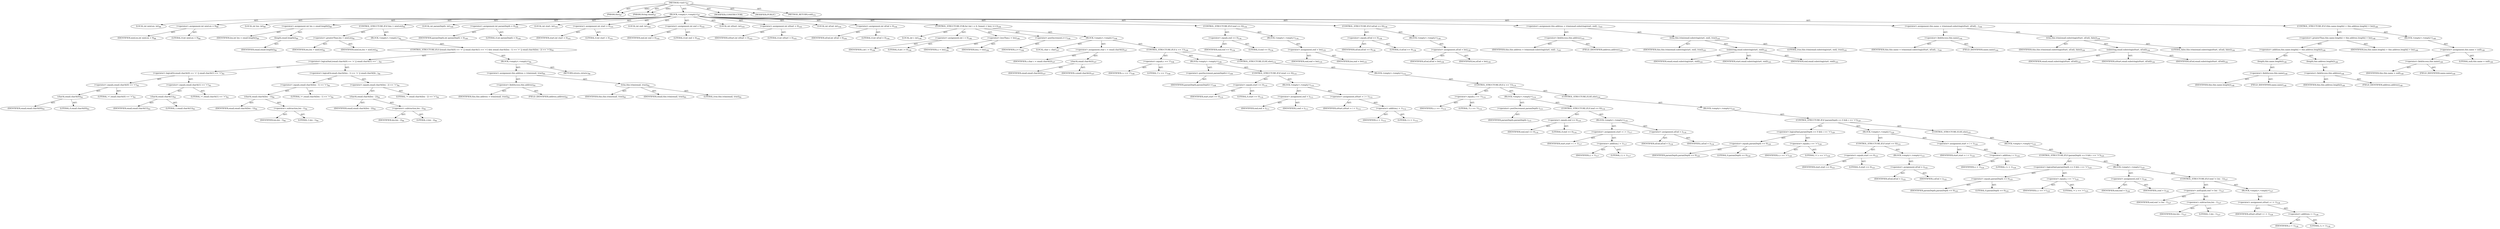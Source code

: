 digraph "&lt;init&gt;" {  
"111669149697" [label = <(METHOD,&lt;init&gt;)<SUB>87</SUB>> ]
"115964116994" [label = <(PARAM,this)<SUB>87</SUB>> ]
"115964116996" [label = <(PARAM,String email)<SUB>87</SUB>> ]
"25769803777" [label = <(BLOCK,&lt;empty&gt;,&lt;empty&gt;)<SUB>87</SUB>> ]
"94489280512" [label = <(LOCAL,int minLen: int)<SUB>88</SUB>> ]
"30064771072" [label = <(&lt;operator&gt;.assignment,int minLen = 9)<SUB>88</SUB>> ]
"68719476747" [label = <(IDENTIFIER,minLen,int minLen = 9)<SUB>88</SUB>> ]
"90194313216" [label = <(LITERAL,9,int minLen = 9)<SUB>88</SUB>> ]
"94489280513" [label = <(LOCAL,int len: int)<SUB>89</SUB>> ]
"30064771073" [label = <(&lt;operator&gt;.assignment,int len = email.length())<SUB>89</SUB>> ]
"68719476748" [label = <(IDENTIFIER,len,int len = email.length())<SUB>89</SUB>> ]
"30064771074" [label = <(length,email.length())<SUB>89</SUB>> ]
"68719476749" [label = <(IDENTIFIER,email,email.length())<SUB>89</SUB>> ]
"47244640256" [label = <(CONTROL_STRUCTURE,IF,if (len &gt; minLen))<SUB>92</SUB>> ]
"30064771075" [label = <(&lt;operator&gt;.greaterThan,len &gt; minLen)<SUB>92</SUB>> ]
"68719476750" [label = <(IDENTIFIER,len,len &gt; minLen)<SUB>92</SUB>> ]
"68719476751" [label = <(IDENTIFIER,minLen,len &gt; minLen)<SUB>92</SUB>> ]
"25769803778" [label = <(BLOCK,&lt;empty&gt;,&lt;empty&gt;)<SUB>92</SUB>> ]
"47244640257" [label = <(CONTROL_STRUCTURE,IF,if ((email.charAt(0) == '&lt;' || email.charAt(1) == '&lt;') &amp;&amp; (email.charAt(len - 1) == '&gt;' || email.charAt(len - 2) == '&gt;')))<SUB>93</SUB>> ]
"30064771076" [label = <(&lt;operator&gt;.logicalAnd,(email.charAt(0) == '&lt;' || email.charAt(1) == '...)<SUB>93</SUB>> ]
"30064771077" [label = <(&lt;operator&gt;.logicalOr,email.charAt(0) == '&lt;' || email.charAt(1) == '&lt;')<SUB>93</SUB>> ]
"30064771078" [label = <(&lt;operator&gt;.equals,email.charAt(0) == '&lt;')<SUB>93</SUB>> ]
"30064771079" [label = <(charAt,email.charAt(0))<SUB>93</SUB>> ]
"68719476752" [label = <(IDENTIFIER,email,email.charAt(0))<SUB>93</SUB>> ]
"90194313217" [label = <(LITERAL,0,email.charAt(0))<SUB>93</SUB>> ]
"90194313218" [label = <(LITERAL,'&lt;',email.charAt(0) == '&lt;')<SUB>93</SUB>> ]
"30064771080" [label = <(&lt;operator&gt;.equals,email.charAt(1) == '&lt;')<SUB>93</SUB>> ]
"30064771081" [label = <(charAt,email.charAt(1))<SUB>93</SUB>> ]
"68719476753" [label = <(IDENTIFIER,email,email.charAt(1))<SUB>93</SUB>> ]
"90194313219" [label = <(LITERAL,1,email.charAt(1))<SUB>93</SUB>> ]
"90194313220" [label = <(LITERAL,'&lt;',email.charAt(1) == '&lt;')<SUB>93</SUB>> ]
"30064771082" [label = <(&lt;operator&gt;.logicalOr,email.charAt(len - 1) == '&gt;' || email.charAt(le...)<SUB>94</SUB>> ]
"30064771083" [label = <(&lt;operator&gt;.equals,email.charAt(len - 1) == '&gt;')<SUB>94</SUB>> ]
"30064771084" [label = <(charAt,email.charAt(len - 1))<SUB>94</SUB>> ]
"68719476754" [label = <(IDENTIFIER,email,email.charAt(len - 1))<SUB>94</SUB>> ]
"30064771085" [label = <(&lt;operator&gt;.subtraction,len - 1)<SUB>94</SUB>> ]
"68719476755" [label = <(IDENTIFIER,len,len - 1)<SUB>94</SUB>> ]
"90194313221" [label = <(LITERAL,1,len - 1)<SUB>94</SUB>> ]
"90194313222" [label = <(LITERAL,'&gt;',email.charAt(len - 1) == '&gt;')<SUB>94</SUB>> ]
"30064771086" [label = <(&lt;operator&gt;.equals,email.charAt(len - 2) == '&gt;')<SUB>94</SUB>> ]
"30064771087" [label = <(charAt,email.charAt(len - 2))<SUB>94</SUB>> ]
"68719476756" [label = <(IDENTIFIER,email,email.charAt(len - 2))<SUB>94</SUB>> ]
"30064771088" [label = <(&lt;operator&gt;.subtraction,len - 2)<SUB>94</SUB>> ]
"68719476757" [label = <(IDENTIFIER,len,len - 2)<SUB>94</SUB>> ]
"90194313223" [label = <(LITERAL,2,len - 2)<SUB>94</SUB>> ]
"90194313224" [label = <(LITERAL,'&gt;',email.charAt(len - 2) == '&gt;')<SUB>94</SUB>> ]
"25769803779" [label = <(BLOCK,&lt;empty&gt;,&lt;empty&gt;)<SUB>94</SUB>> ]
"30064771089" [label = <(&lt;operator&gt;.assignment,this.address = trim(email, true))<SUB>95</SUB>> ]
"30064771090" [label = <(&lt;operator&gt;.fieldAccess,this.address)<SUB>95</SUB>> ]
"68719476738" [label = <(IDENTIFIER,this,this.address = trim(email, true))<SUB>95</SUB>> ]
"55834574848" [label = <(FIELD_IDENTIFIER,address,address)<SUB>95</SUB>> ]
"30064771091" [label = <(trim,this.trim(email, true))<SUB>95</SUB>> ]
"68719476739" [label = <(IDENTIFIER,this,this.trim(email, true))<SUB>95</SUB>> ]
"68719476758" [label = <(IDENTIFIER,email,this.trim(email, true))<SUB>95</SUB>> ]
"90194313225" [label = <(LITERAL,true,this.trim(email, true))<SUB>95</SUB>> ]
"146028888064" [label = <(RETURN,return;,return;)<SUB>96</SUB>> ]
"94489280514" [label = <(LOCAL,int paramDepth: int)<SUB>100</SUB>> ]
"30064771092" [label = <(&lt;operator&gt;.assignment,int paramDepth = 0)<SUB>100</SUB>> ]
"68719476759" [label = <(IDENTIFIER,paramDepth,int paramDepth = 0)<SUB>100</SUB>> ]
"90194313226" [label = <(LITERAL,0,int paramDepth = 0)<SUB>100</SUB>> ]
"94489280515" [label = <(LOCAL,int start: int)<SUB>101</SUB>> ]
"30064771093" [label = <(&lt;operator&gt;.assignment,int start = 0)<SUB>101</SUB>> ]
"68719476760" [label = <(IDENTIFIER,start,int start = 0)<SUB>101</SUB>> ]
"90194313227" [label = <(LITERAL,0,int start = 0)<SUB>101</SUB>> ]
"94489280516" [label = <(LOCAL,int end: int)<SUB>102</SUB>> ]
"30064771094" [label = <(&lt;operator&gt;.assignment,int end = 0)<SUB>102</SUB>> ]
"68719476761" [label = <(IDENTIFIER,end,int end = 0)<SUB>102</SUB>> ]
"90194313228" [label = <(LITERAL,0,int end = 0)<SUB>102</SUB>> ]
"94489280517" [label = <(LOCAL,int nStart: int)<SUB>103</SUB>> ]
"30064771095" [label = <(&lt;operator&gt;.assignment,int nStart = 0)<SUB>103</SUB>> ]
"68719476762" [label = <(IDENTIFIER,nStart,int nStart = 0)<SUB>103</SUB>> ]
"90194313229" [label = <(LITERAL,0,int nStart = 0)<SUB>103</SUB>> ]
"94489280518" [label = <(LOCAL,int nEnd: int)<SUB>104</SUB>> ]
"30064771096" [label = <(&lt;operator&gt;.assignment,int nEnd = 0)<SUB>104</SUB>> ]
"68719476763" [label = <(IDENTIFIER,nEnd,int nEnd = 0)<SUB>104</SUB>> ]
"90194313230" [label = <(LITERAL,0,int nEnd = 0)<SUB>104</SUB>> ]
"47244640258" [label = <(CONTROL_STRUCTURE,FOR,for (int i = 0; Some(i &lt; len); i++))<SUB>106</SUB>> ]
"94489280519" [label = <(LOCAL,int i: int)<SUB>106</SUB>> ]
"30064771097" [label = <(&lt;operator&gt;.assignment,int i = 0)<SUB>106</SUB>> ]
"68719476764" [label = <(IDENTIFIER,i,int i = 0)<SUB>106</SUB>> ]
"90194313231" [label = <(LITERAL,0,int i = 0)<SUB>106</SUB>> ]
"30064771098" [label = <(&lt;operator&gt;.lessThan,i &lt; len)<SUB>106</SUB>> ]
"68719476765" [label = <(IDENTIFIER,i,i &lt; len)<SUB>106</SUB>> ]
"68719476766" [label = <(IDENTIFIER,len,i &lt; len)<SUB>106</SUB>> ]
"30064771099" [label = <(&lt;operator&gt;.postIncrement,i++)<SUB>106</SUB>> ]
"68719476767" [label = <(IDENTIFIER,i,i++)<SUB>106</SUB>> ]
"25769803780" [label = <(BLOCK,&lt;empty&gt;,&lt;empty&gt;)<SUB>106</SUB>> ]
"94489280520" [label = <(LOCAL,char c: char)<SUB>107</SUB>> ]
"30064771100" [label = <(&lt;operator&gt;.assignment,char c = email.charAt(i))<SUB>107</SUB>> ]
"68719476768" [label = <(IDENTIFIER,c,char c = email.charAt(i))<SUB>107</SUB>> ]
"30064771101" [label = <(charAt,email.charAt(i))<SUB>107</SUB>> ]
"68719476769" [label = <(IDENTIFIER,email,email.charAt(i))<SUB>107</SUB>> ]
"68719476770" [label = <(IDENTIFIER,i,email.charAt(i))<SUB>107</SUB>> ]
"47244640259" [label = <(CONTROL_STRUCTURE,IF,if (c == '('))<SUB>108</SUB>> ]
"30064771102" [label = <(&lt;operator&gt;.equals,c == '(')<SUB>108</SUB>> ]
"68719476771" [label = <(IDENTIFIER,c,c == '(')<SUB>108</SUB>> ]
"90194313232" [label = <(LITERAL,'(',c == '(')<SUB>108</SUB>> ]
"25769803781" [label = <(BLOCK,&lt;empty&gt;,&lt;empty&gt;)<SUB>108</SUB>> ]
"30064771103" [label = <(&lt;operator&gt;.postIncrement,paramDepth++)<SUB>109</SUB>> ]
"68719476772" [label = <(IDENTIFIER,paramDepth,paramDepth++)<SUB>109</SUB>> ]
"47244640260" [label = <(CONTROL_STRUCTURE,IF,if (start == 0))<SUB>110</SUB>> ]
"30064771104" [label = <(&lt;operator&gt;.equals,start == 0)<SUB>110</SUB>> ]
"68719476773" [label = <(IDENTIFIER,start,start == 0)<SUB>110</SUB>> ]
"90194313233" [label = <(LITERAL,0,start == 0)<SUB>110</SUB>> ]
"25769803782" [label = <(BLOCK,&lt;empty&gt;,&lt;empty&gt;)<SUB>110</SUB>> ]
"30064771105" [label = <(&lt;operator&gt;.assignment,end = i)<SUB>111</SUB>> ]
"68719476774" [label = <(IDENTIFIER,end,end = i)<SUB>111</SUB>> ]
"68719476775" [label = <(IDENTIFIER,i,end = i)<SUB>111</SUB>> ]
"30064771106" [label = <(&lt;operator&gt;.assignment,nStart = i + 1)<SUB>112</SUB>> ]
"68719476776" [label = <(IDENTIFIER,nStart,nStart = i + 1)<SUB>112</SUB>> ]
"30064771107" [label = <(&lt;operator&gt;.addition,i + 1)<SUB>112</SUB>> ]
"68719476777" [label = <(IDENTIFIER,i,i + 1)<SUB>112</SUB>> ]
"90194313234" [label = <(LITERAL,1,i + 1)<SUB>112</SUB>> ]
"47244640261" [label = <(CONTROL_STRUCTURE,ELSE,else)<SUB>114</SUB>> ]
"25769803783" [label = <(BLOCK,&lt;empty&gt;,&lt;empty&gt;)<SUB>114</SUB>> ]
"47244640262" [label = <(CONTROL_STRUCTURE,IF,if (c == ')'))<SUB>114</SUB>> ]
"30064771108" [label = <(&lt;operator&gt;.equals,c == ')')<SUB>114</SUB>> ]
"68719476778" [label = <(IDENTIFIER,c,c == ')')<SUB>114</SUB>> ]
"90194313235" [label = <(LITERAL,')',c == ')')<SUB>114</SUB>> ]
"25769803784" [label = <(BLOCK,&lt;empty&gt;,&lt;empty&gt;)<SUB>114</SUB>> ]
"30064771109" [label = <(&lt;operator&gt;.postDecrement,paramDepth--)<SUB>115</SUB>> ]
"68719476779" [label = <(IDENTIFIER,paramDepth,paramDepth--)<SUB>115</SUB>> ]
"47244640263" [label = <(CONTROL_STRUCTURE,IF,if (end == 0))<SUB>116</SUB>> ]
"30064771110" [label = <(&lt;operator&gt;.equals,end == 0)<SUB>116</SUB>> ]
"68719476780" [label = <(IDENTIFIER,end,end == 0)<SUB>116</SUB>> ]
"90194313236" [label = <(LITERAL,0,end == 0)<SUB>116</SUB>> ]
"25769803785" [label = <(BLOCK,&lt;empty&gt;,&lt;empty&gt;)<SUB>116</SUB>> ]
"30064771111" [label = <(&lt;operator&gt;.assignment,start = i + 1)<SUB>117</SUB>> ]
"68719476781" [label = <(IDENTIFIER,start,start = i + 1)<SUB>117</SUB>> ]
"30064771112" [label = <(&lt;operator&gt;.addition,i + 1)<SUB>117</SUB>> ]
"68719476782" [label = <(IDENTIFIER,i,i + 1)<SUB>117</SUB>> ]
"90194313237" [label = <(LITERAL,1,i + 1)<SUB>117</SUB>> ]
"30064771113" [label = <(&lt;operator&gt;.assignment,nEnd = i)<SUB>118</SUB>> ]
"68719476783" [label = <(IDENTIFIER,nEnd,nEnd = i)<SUB>118</SUB>> ]
"68719476784" [label = <(IDENTIFIER,i,nEnd = i)<SUB>118</SUB>> ]
"47244640264" [label = <(CONTROL_STRUCTURE,ELSE,else)<SUB>120</SUB>> ]
"25769803786" [label = <(BLOCK,&lt;empty&gt;,&lt;empty&gt;)<SUB>120</SUB>> ]
"47244640265" [label = <(CONTROL_STRUCTURE,IF,if (paramDepth == 0 &amp;&amp; c == '&lt;'))<SUB>120</SUB>> ]
"30064771114" [label = <(&lt;operator&gt;.logicalAnd,paramDepth == 0 &amp;&amp; c == '&lt;')<SUB>120</SUB>> ]
"30064771115" [label = <(&lt;operator&gt;.equals,paramDepth == 0)<SUB>120</SUB>> ]
"68719476785" [label = <(IDENTIFIER,paramDepth,paramDepth == 0)<SUB>120</SUB>> ]
"90194313238" [label = <(LITERAL,0,paramDepth == 0)<SUB>120</SUB>> ]
"30064771116" [label = <(&lt;operator&gt;.equals,c == '&lt;')<SUB>120</SUB>> ]
"68719476786" [label = <(IDENTIFIER,c,c == '&lt;')<SUB>120</SUB>> ]
"90194313239" [label = <(LITERAL,'&lt;',c == '&lt;')<SUB>120</SUB>> ]
"25769803787" [label = <(BLOCK,&lt;empty&gt;,&lt;empty&gt;)<SUB>120</SUB>> ]
"47244640266" [label = <(CONTROL_STRUCTURE,IF,if (start == 0))<SUB>121</SUB>> ]
"30064771117" [label = <(&lt;operator&gt;.equals,start == 0)<SUB>121</SUB>> ]
"68719476787" [label = <(IDENTIFIER,start,start == 0)<SUB>121</SUB>> ]
"90194313240" [label = <(LITERAL,0,start == 0)<SUB>121</SUB>> ]
"25769803788" [label = <(BLOCK,&lt;empty&gt;,&lt;empty&gt;)<SUB>121</SUB>> ]
"30064771118" [label = <(&lt;operator&gt;.assignment,nEnd = i)<SUB>122</SUB>> ]
"68719476788" [label = <(IDENTIFIER,nEnd,nEnd = i)<SUB>122</SUB>> ]
"68719476789" [label = <(IDENTIFIER,i,nEnd = i)<SUB>122</SUB>> ]
"30064771119" [label = <(&lt;operator&gt;.assignment,start = i + 1)<SUB>124</SUB>> ]
"68719476790" [label = <(IDENTIFIER,start,start = i + 1)<SUB>124</SUB>> ]
"30064771120" [label = <(&lt;operator&gt;.addition,i + 1)<SUB>124</SUB>> ]
"68719476791" [label = <(IDENTIFIER,i,i + 1)<SUB>124</SUB>> ]
"90194313241" [label = <(LITERAL,1,i + 1)<SUB>124</SUB>> ]
"47244640267" [label = <(CONTROL_STRUCTURE,ELSE,else)<SUB>125</SUB>> ]
"25769803789" [label = <(BLOCK,&lt;empty&gt;,&lt;empty&gt;)<SUB>125</SUB>> ]
"47244640268" [label = <(CONTROL_STRUCTURE,IF,if (paramDepth == 0 &amp;&amp; c == '&gt;'))<SUB>125</SUB>> ]
"30064771121" [label = <(&lt;operator&gt;.logicalAnd,paramDepth == 0 &amp;&amp; c == '&gt;')<SUB>125</SUB>> ]
"30064771122" [label = <(&lt;operator&gt;.equals,paramDepth == 0)<SUB>125</SUB>> ]
"68719476792" [label = <(IDENTIFIER,paramDepth,paramDepth == 0)<SUB>125</SUB>> ]
"90194313242" [label = <(LITERAL,0,paramDepth == 0)<SUB>125</SUB>> ]
"30064771123" [label = <(&lt;operator&gt;.equals,c == '&gt;')<SUB>125</SUB>> ]
"68719476793" [label = <(IDENTIFIER,c,c == '&gt;')<SUB>125</SUB>> ]
"90194313243" [label = <(LITERAL,'&gt;',c == '&gt;')<SUB>125</SUB>> ]
"25769803790" [label = <(BLOCK,&lt;empty&gt;,&lt;empty&gt;)<SUB>125</SUB>> ]
"30064771124" [label = <(&lt;operator&gt;.assignment,end = i)<SUB>126</SUB>> ]
"68719476794" [label = <(IDENTIFIER,end,end = i)<SUB>126</SUB>> ]
"68719476795" [label = <(IDENTIFIER,i,end = i)<SUB>126</SUB>> ]
"47244640269" [label = <(CONTROL_STRUCTURE,IF,if (end != len - 1))<SUB>127</SUB>> ]
"30064771125" [label = <(&lt;operator&gt;.notEquals,end != len - 1)<SUB>127</SUB>> ]
"68719476796" [label = <(IDENTIFIER,end,end != len - 1)<SUB>127</SUB>> ]
"30064771126" [label = <(&lt;operator&gt;.subtraction,len - 1)<SUB>127</SUB>> ]
"68719476797" [label = <(IDENTIFIER,len,len - 1)<SUB>127</SUB>> ]
"90194313244" [label = <(LITERAL,1,len - 1)<SUB>127</SUB>> ]
"25769803791" [label = <(BLOCK,&lt;empty&gt;,&lt;empty&gt;)<SUB>127</SUB>> ]
"30064771127" [label = <(&lt;operator&gt;.assignment,nStart = i + 1)<SUB>128</SUB>> ]
"68719476798" [label = <(IDENTIFIER,nStart,nStart = i + 1)<SUB>128</SUB>> ]
"30064771128" [label = <(&lt;operator&gt;.addition,i + 1)<SUB>128</SUB>> ]
"68719476799" [label = <(IDENTIFIER,i,i + 1)<SUB>128</SUB>> ]
"90194313245" [label = <(LITERAL,1,i + 1)<SUB>128</SUB>> ]
"47244640270" [label = <(CONTROL_STRUCTURE,IF,if (end == 0))<SUB>134</SUB>> ]
"30064771129" [label = <(&lt;operator&gt;.equals,end == 0)<SUB>134</SUB>> ]
"68719476800" [label = <(IDENTIFIER,end,end == 0)<SUB>134</SUB>> ]
"90194313246" [label = <(LITERAL,0,end == 0)<SUB>134</SUB>> ]
"25769803792" [label = <(BLOCK,&lt;empty&gt;,&lt;empty&gt;)<SUB>134</SUB>> ]
"30064771130" [label = <(&lt;operator&gt;.assignment,end = len)<SUB>135</SUB>> ]
"68719476801" [label = <(IDENTIFIER,end,end = len)<SUB>135</SUB>> ]
"68719476802" [label = <(IDENTIFIER,len,end = len)<SUB>135</SUB>> ]
"47244640271" [label = <(CONTROL_STRUCTURE,IF,if (nEnd == 0))<SUB>138</SUB>> ]
"30064771131" [label = <(&lt;operator&gt;.equals,nEnd == 0)<SUB>138</SUB>> ]
"68719476803" [label = <(IDENTIFIER,nEnd,nEnd == 0)<SUB>138</SUB>> ]
"90194313247" [label = <(LITERAL,0,nEnd == 0)<SUB>138</SUB>> ]
"25769803793" [label = <(BLOCK,&lt;empty&gt;,&lt;empty&gt;)<SUB>138</SUB>> ]
"30064771132" [label = <(&lt;operator&gt;.assignment,nEnd = len)<SUB>139</SUB>> ]
"68719476804" [label = <(IDENTIFIER,nEnd,nEnd = len)<SUB>139</SUB>> ]
"68719476805" [label = <(IDENTIFIER,len,nEnd = len)<SUB>139</SUB>> ]
"30064771133" [label = <(&lt;operator&gt;.assignment,this.address = trim(email.substring(start, end)...)<SUB>143</SUB>> ]
"30064771134" [label = <(&lt;operator&gt;.fieldAccess,this.address)<SUB>143</SUB>> ]
"68719476740" [label = <(IDENTIFIER,this,this.address = trim(email.substring(start, end)...)<SUB>143</SUB>> ]
"55834574849" [label = <(FIELD_IDENTIFIER,address,address)<SUB>143</SUB>> ]
"30064771135" [label = <(trim,this.trim(email.substring(start, end), true))<SUB>143</SUB>> ]
"68719476741" [label = <(IDENTIFIER,this,this.trim(email.substring(start, end), true))<SUB>143</SUB>> ]
"30064771136" [label = <(substring,email.substring(start, end))<SUB>143</SUB>> ]
"68719476806" [label = <(IDENTIFIER,email,email.substring(start, end))<SUB>143</SUB>> ]
"68719476807" [label = <(IDENTIFIER,start,email.substring(start, end))<SUB>143</SUB>> ]
"68719476808" [label = <(IDENTIFIER,end,email.substring(start, end))<SUB>143</SUB>> ]
"90194313248" [label = <(LITERAL,true,this.trim(email.substring(start, end), true))<SUB>143</SUB>> ]
"30064771137" [label = <(&lt;operator&gt;.assignment,this.name = trim(email.substring(nStart, nEnd),...)<SUB>144</SUB>> ]
"30064771138" [label = <(&lt;operator&gt;.fieldAccess,this.name)<SUB>144</SUB>> ]
"68719476742" [label = <(IDENTIFIER,this,this.name = trim(email.substring(nStart, nEnd),...)<SUB>144</SUB>> ]
"55834574850" [label = <(FIELD_IDENTIFIER,name,name)<SUB>144</SUB>> ]
"30064771139" [label = <(trim,this.trim(email.substring(nStart, nEnd), false))<SUB>144</SUB>> ]
"68719476743" [label = <(IDENTIFIER,this,this.trim(email.substring(nStart, nEnd), false))<SUB>144</SUB>> ]
"30064771140" [label = <(substring,email.substring(nStart, nEnd))<SUB>144</SUB>> ]
"68719476809" [label = <(IDENTIFIER,email,email.substring(nStart, nEnd))<SUB>144</SUB>> ]
"68719476810" [label = <(IDENTIFIER,nStart,email.substring(nStart, nEnd))<SUB>144</SUB>> ]
"68719476811" [label = <(IDENTIFIER,nEnd,email.substring(nStart, nEnd))<SUB>144</SUB>> ]
"90194313249" [label = <(LITERAL,false,this.trim(email.substring(nStart, nEnd), false))<SUB>144</SUB>> ]
"47244640272" [label = <(CONTROL_STRUCTURE,IF,if (this.name.length() + this.address.length() &gt; len))<SUB>148</SUB>> ]
"30064771141" [label = <(&lt;operator&gt;.greaterThan,this.name.length() + this.address.length() &gt; len)<SUB>148</SUB>> ]
"30064771142" [label = <(&lt;operator&gt;.addition,this.name.length() + this.address.length())<SUB>148</SUB>> ]
"30064771143" [label = <(length,this.name.length())<SUB>148</SUB>> ]
"30064771144" [label = <(&lt;operator&gt;.fieldAccess,this.name)<SUB>148</SUB>> ]
"68719476744" [label = <(IDENTIFIER,this,this.name.length())<SUB>148</SUB>> ]
"55834574851" [label = <(FIELD_IDENTIFIER,name,name)<SUB>148</SUB>> ]
"30064771145" [label = <(length,this.address.length())<SUB>148</SUB>> ]
"30064771146" [label = <(&lt;operator&gt;.fieldAccess,this.address)<SUB>148</SUB>> ]
"68719476745" [label = <(IDENTIFIER,this,this.address.length())<SUB>148</SUB>> ]
"55834574852" [label = <(FIELD_IDENTIFIER,address,address)<SUB>148</SUB>> ]
"68719476812" [label = <(IDENTIFIER,len,this.name.length() + this.address.length() &gt; len)<SUB>148</SUB>> ]
"25769803794" [label = <(BLOCK,&lt;empty&gt;,&lt;empty&gt;)<SUB>148</SUB>> ]
"30064771147" [label = <(&lt;operator&gt;.assignment,this.name = null)<SUB>149</SUB>> ]
"30064771148" [label = <(&lt;operator&gt;.fieldAccess,this.name)<SUB>149</SUB>> ]
"68719476746" [label = <(IDENTIFIER,this,this.name = null)<SUB>149</SUB>> ]
"55834574853" [label = <(FIELD_IDENTIFIER,name,name)<SUB>149</SUB>> ]
"90194313250" [label = <(LITERAL,null,this.name = null)<SUB>149</SUB>> ]
"133143986180" [label = <(MODIFIER,CONSTRUCTOR)> ]
"133143986181" [label = <(MODIFIER,PUBLIC)> ]
"128849018881" [label = <(METHOD_RETURN,void)<SUB>151</SUB>> ]
  "111669149697" -> "115964116994"  [ label = "AST: "] 
  "111669149697" -> "115964116996"  [ label = "AST: "] 
  "111669149697" -> "25769803777"  [ label = "AST: "] 
  "111669149697" -> "133143986180"  [ label = "AST: "] 
  "111669149697" -> "133143986181"  [ label = "AST: "] 
  "111669149697" -> "128849018881"  [ label = "AST: "] 
  "25769803777" -> "94489280512"  [ label = "AST: "] 
  "25769803777" -> "30064771072"  [ label = "AST: "] 
  "25769803777" -> "94489280513"  [ label = "AST: "] 
  "25769803777" -> "30064771073"  [ label = "AST: "] 
  "25769803777" -> "47244640256"  [ label = "AST: "] 
  "25769803777" -> "94489280514"  [ label = "AST: "] 
  "25769803777" -> "30064771092"  [ label = "AST: "] 
  "25769803777" -> "94489280515"  [ label = "AST: "] 
  "25769803777" -> "30064771093"  [ label = "AST: "] 
  "25769803777" -> "94489280516"  [ label = "AST: "] 
  "25769803777" -> "30064771094"  [ label = "AST: "] 
  "25769803777" -> "94489280517"  [ label = "AST: "] 
  "25769803777" -> "30064771095"  [ label = "AST: "] 
  "25769803777" -> "94489280518"  [ label = "AST: "] 
  "25769803777" -> "30064771096"  [ label = "AST: "] 
  "25769803777" -> "47244640258"  [ label = "AST: "] 
  "25769803777" -> "47244640270"  [ label = "AST: "] 
  "25769803777" -> "47244640271"  [ label = "AST: "] 
  "25769803777" -> "30064771133"  [ label = "AST: "] 
  "25769803777" -> "30064771137"  [ label = "AST: "] 
  "25769803777" -> "47244640272"  [ label = "AST: "] 
  "30064771072" -> "68719476747"  [ label = "AST: "] 
  "30064771072" -> "90194313216"  [ label = "AST: "] 
  "30064771073" -> "68719476748"  [ label = "AST: "] 
  "30064771073" -> "30064771074"  [ label = "AST: "] 
  "30064771074" -> "68719476749"  [ label = "AST: "] 
  "47244640256" -> "30064771075"  [ label = "AST: "] 
  "47244640256" -> "25769803778"  [ label = "AST: "] 
  "30064771075" -> "68719476750"  [ label = "AST: "] 
  "30064771075" -> "68719476751"  [ label = "AST: "] 
  "25769803778" -> "47244640257"  [ label = "AST: "] 
  "47244640257" -> "30064771076"  [ label = "AST: "] 
  "47244640257" -> "25769803779"  [ label = "AST: "] 
  "30064771076" -> "30064771077"  [ label = "AST: "] 
  "30064771076" -> "30064771082"  [ label = "AST: "] 
  "30064771077" -> "30064771078"  [ label = "AST: "] 
  "30064771077" -> "30064771080"  [ label = "AST: "] 
  "30064771078" -> "30064771079"  [ label = "AST: "] 
  "30064771078" -> "90194313218"  [ label = "AST: "] 
  "30064771079" -> "68719476752"  [ label = "AST: "] 
  "30064771079" -> "90194313217"  [ label = "AST: "] 
  "30064771080" -> "30064771081"  [ label = "AST: "] 
  "30064771080" -> "90194313220"  [ label = "AST: "] 
  "30064771081" -> "68719476753"  [ label = "AST: "] 
  "30064771081" -> "90194313219"  [ label = "AST: "] 
  "30064771082" -> "30064771083"  [ label = "AST: "] 
  "30064771082" -> "30064771086"  [ label = "AST: "] 
  "30064771083" -> "30064771084"  [ label = "AST: "] 
  "30064771083" -> "90194313222"  [ label = "AST: "] 
  "30064771084" -> "68719476754"  [ label = "AST: "] 
  "30064771084" -> "30064771085"  [ label = "AST: "] 
  "30064771085" -> "68719476755"  [ label = "AST: "] 
  "30064771085" -> "90194313221"  [ label = "AST: "] 
  "30064771086" -> "30064771087"  [ label = "AST: "] 
  "30064771086" -> "90194313224"  [ label = "AST: "] 
  "30064771087" -> "68719476756"  [ label = "AST: "] 
  "30064771087" -> "30064771088"  [ label = "AST: "] 
  "30064771088" -> "68719476757"  [ label = "AST: "] 
  "30064771088" -> "90194313223"  [ label = "AST: "] 
  "25769803779" -> "30064771089"  [ label = "AST: "] 
  "25769803779" -> "146028888064"  [ label = "AST: "] 
  "30064771089" -> "30064771090"  [ label = "AST: "] 
  "30064771089" -> "30064771091"  [ label = "AST: "] 
  "30064771090" -> "68719476738"  [ label = "AST: "] 
  "30064771090" -> "55834574848"  [ label = "AST: "] 
  "30064771091" -> "68719476739"  [ label = "AST: "] 
  "30064771091" -> "68719476758"  [ label = "AST: "] 
  "30064771091" -> "90194313225"  [ label = "AST: "] 
  "30064771092" -> "68719476759"  [ label = "AST: "] 
  "30064771092" -> "90194313226"  [ label = "AST: "] 
  "30064771093" -> "68719476760"  [ label = "AST: "] 
  "30064771093" -> "90194313227"  [ label = "AST: "] 
  "30064771094" -> "68719476761"  [ label = "AST: "] 
  "30064771094" -> "90194313228"  [ label = "AST: "] 
  "30064771095" -> "68719476762"  [ label = "AST: "] 
  "30064771095" -> "90194313229"  [ label = "AST: "] 
  "30064771096" -> "68719476763"  [ label = "AST: "] 
  "30064771096" -> "90194313230"  [ label = "AST: "] 
  "47244640258" -> "94489280519"  [ label = "AST: "] 
  "47244640258" -> "30064771097"  [ label = "AST: "] 
  "47244640258" -> "30064771098"  [ label = "AST: "] 
  "47244640258" -> "30064771099"  [ label = "AST: "] 
  "47244640258" -> "25769803780"  [ label = "AST: "] 
  "30064771097" -> "68719476764"  [ label = "AST: "] 
  "30064771097" -> "90194313231"  [ label = "AST: "] 
  "30064771098" -> "68719476765"  [ label = "AST: "] 
  "30064771098" -> "68719476766"  [ label = "AST: "] 
  "30064771099" -> "68719476767"  [ label = "AST: "] 
  "25769803780" -> "94489280520"  [ label = "AST: "] 
  "25769803780" -> "30064771100"  [ label = "AST: "] 
  "25769803780" -> "47244640259"  [ label = "AST: "] 
  "30064771100" -> "68719476768"  [ label = "AST: "] 
  "30064771100" -> "30064771101"  [ label = "AST: "] 
  "30064771101" -> "68719476769"  [ label = "AST: "] 
  "30064771101" -> "68719476770"  [ label = "AST: "] 
  "47244640259" -> "30064771102"  [ label = "AST: "] 
  "47244640259" -> "25769803781"  [ label = "AST: "] 
  "47244640259" -> "47244640261"  [ label = "AST: "] 
  "30064771102" -> "68719476771"  [ label = "AST: "] 
  "30064771102" -> "90194313232"  [ label = "AST: "] 
  "25769803781" -> "30064771103"  [ label = "AST: "] 
  "25769803781" -> "47244640260"  [ label = "AST: "] 
  "30064771103" -> "68719476772"  [ label = "AST: "] 
  "47244640260" -> "30064771104"  [ label = "AST: "] 
  "47244640260" -> "25769803782"  [ label = "AST: "] 
  "30064771104" -> "68719476773"  [ label = "AST: "] 
  "30064771104" -> "90194313233"  [ label = "AST: "] 
  "25769803782" -> "30064771105"  [ label = "AST: "] 
  "25769803782" -> "30064771106"  [ label = "AST: "] 
  "30064771105" -> "68719476774"  [ label = "AST: "] 
  "30064771105" -> "68719476775"  [ label = "AST: "] 
  "30064771106" -> "68719476776"  [ label = "AST: "] 
  "30064771106" -> "30064771107"  [ label = "AST: "] 
  "30064771107" -> "68719476777"  [ label = "AST: "] 
  "30064771107" -> "90194313234"  [ label = "AST: "] 
  "47244640261" -> "25769803783"  [ label = "AST: "] 
  "25769803783" -> "47244640262"  [ label = "AST: "] 
  "47244640262" -> "30064771108"  [ label = "AST: "] 
  "47244640262" -> "25769803784"  [ label = "AST: "] 
  "47244640262" -> "47244640264"  [ label = "AST: "] 
  "30064771108" -> "68719476778"  [ label = "AST: "] 
  "30064771108" -> "90194313235"  [ label = "AST: "] 
  "25769803784" -> "30064771109"  [ label = "AST: "] 
  "25769803784" -> "47244640263"  [ label = "AST: "] 
  "30064771109" -> "68719476779"  [ label = "AST: "] 
  "47244640263" -> "30064771110"  [ label = "AST: "] 
  "47244640263" -> "25769803785"  [ label = "AST: "] 
  "30064771110" -> "68719476780"  [ label = "AST: "] 
  "30064771110" -> "90194313236"  [ label = "AST: "] 
  "25769803785" -> "30064771111"  [ label = "AST: "] 
  "25769803785" -> "30064771113"  [ label = "AST: "] 
  "30064771111" -> "68719476781"  [ label = "AST: "] 
  "30064771111" -> "30064771112"  [ label = "AST: "] 
  "30064771112" -> "68719476782"  [ label = "AST: "] 
  "30064771112" -> "90194313237"  [ label = "AST: "] 
  "30064771113" -> "68719476783"  [ label = "AST: "] 
  "30064771113" -> "68719476784"  [ label = "AST: "] 
  "47244640264" -> "25769803786"  [ label = "AST: "] 
  "25769803786" -> "47244640265"  [ label = "AST: "] 
  "47244640265" -> "30064771114"  [ label = "AST: "] 
  "47244640265" -> "25769803787"  [ label = "AST: "] 
  "47244640265" -> "47244640267"  [ label = "AST: "] 
  "30064771114" -> "30064771115"  [ label = "AST: "] 
  "30064771114" -> "30064771116"  [ label = "AST: "] 
  "30064771115" -> "68719476785"  [ label = "AST: "] 
  "30064771115" -> "90194313238"  [ label = "AST: "] 
  "30064771116" -> "68719476786"  [ label = "AST: "] 
  "30064771116" -> "90194313239"  [ label = "AST: "] 
  "25769803787" -> "47244640266"  [ label = "AST: "] 
  "25769803787" -> "30064771119"  [ label = "AST: "] 
  "47244640266" -> "30064771117"  [ label = "AST: "] 
  "47244640266" -> "25769803788"  [ label = "AST: "] 
  "30064771117" -> "68719476787"  [ label = "AST: "] 
  "30064771117" -> "90194313240"  [ label = "AST: "] 
  "25769803788" -> "30064771118"  [ label = "AST: "] 
  "30064771118" -> "68719476788"  [ label = "AST: "] 
  "30064771118" -> "68719476789"  [ label = "AST: "] 
  "30064771119" -> "68719476790"  [ label = "AST: "] 
  "30064771119" -> "30064771120"  [ label = "AST: "] 
  "30064771120" -> "68719476791"  [ label = "AST: "] 
  "30064771120" -> "90194313241"  [ label = "AST: "] 
  "47244640267" -> "25769803789"  [ label = "AST: "] 
  "25769803789" -> "47244640268"  [ label = "AST: "] 
  "47244640268" -> "30064771121"  [ label = "AST: "] 
  "47244640268" -> "25769803790"  [ label = "AST: "] 
  "30064771121" -> "30064771122"  [ label = "AST: "] 
  "30064771121" -> "30064771123"  [ label = "AST: "] 
  "30064771122" -> "68719476792"  [ label = "AST: "] 
  "30064771122" -> "90194313242"  [ label = "AST: "] 
  "30064771123" -> "68719476793"  [ label = "AST: "] 
  "30064771123" -> "90194313243"  [ label = "AST: "] 
  "25769803790" -> "30064771124"  [ label = "AST: "] 
  "25769803790" -> "47244640269"  [ label = "AST: "] 
  "30064771124" -> "68719476794"  [ label = "AST: "] 
  "30064771124" -> "68719476795"  [ label = "AST: "] 
  "47244640269" -> "30064771125"  [ label = "AST: "] 
  "47244640269" -> "25769803791"  [ label = "AST: "] 
  "30064771125" -> "68719476796"  [ label = "AST: "] 
  "30064771125" -> "30064771126"  [ label = "AST: "] 
  "30064771126" -> "68719476797"  [ label = "AST: "] 
  "30064771126" -> "90194313244"  [ label = "AST: "] 
  "25769803791" -> "30064771127"  [ label = "AST: "] 
  "30064771127" -> "68719476798"  [ label = "AST: "] 
  "30064771127" -> "30064771128"  [ label = "AST: "] 
  "30064771128" -> "68719476799"  [ label = "AST: "] 
  "30064771128" -> "90194313245"  [ label = "AST: "] 
  "47244640270" -> "30064771129"  [ label = "AST: "] 
  "47244640270" -> "25769803792"  [ label = "AST: "] 
  "30064771129" -> "68719476800"  [ label = "AST: "] 
  "30064771129" -> "90194313246"  [ label = "AST: "] 
  "25769803792" -> "30064771130"  [ label = "AST: "] 
  "30064771130" -> "68719476801"  [ label = "AST: "] 
  "30064771130" -> "68719476802"  [ label = "AST: "] 
  "47244640271" -> "30064771131"  [ label = "AST: "] 
  "47244640271" -> "25769803793"  [ label = "AST: "] 
  "30064771131" -> "68719476803"  [ label = "AST: "] 
  "30064771131" -> "90194313247"  [ label = "AST: "] 
  "25769803793" -> "30064771132"  [ label = "AST: "] 
  "30064771132" -> "68719476804"  [ label = "AST: "] 
  "30064771132" -> "68719476805"  [ label = "AST: "] 
  "30064771133" -> "30064771134"  [ label = "AST: "] 
  "30064771133" -> "30064771135"  [ label = "AST: "] 
  "30064771134" -> "68719476740"  [ label = "AST: "] 
  "30064771134" -> "55834574849"  [ label = "AST: "] 
  "30064771135" -> "68719476741"  [ label = "AST: "] 
  "30064771135" -> "30064771136"  [ label = "AST: "] 
  "30064771135" -> "90194313248"  [ label = "AST: "] 
  "30064771136" -> "68719476806"  [ label = "AST: "] 
  "30064771136" -> "68719476807"  [ label = "AST: "] 
  "30064771136" -> "68719476808"  [ label = "AST: "] 
  "30064771137" -> "30064771138"  [ label = "AST: "] 
  "30064771137" -> "30064771139"  [ label = "AST: "] 
  "30064771138" -> "68719476742"  [ label = "AST: "] 
  "30064771138" -> "55834574850"  [ label = "AST: "] 
  "30064771139" -> "68719476743"  [ label = "AST: "] 
  "30064771139" -> "30064771140"  [ label = "AST: "] 
  "30064771139" -> "90194313249"  [ label = "AST: "] 
  "30064771140" -> "68719476809"  [ label = "AST: "] 
  "30064771140" -> "68719476810"  [ label = "AST: "] 
  "30064771140" -> "68719476811"  [ label = "AST: "] 
  "47244640272" -> "30064771141"  [ label = "AST: "] 
  "47244640272" -> "25769803794"  [ label = "AST: "] 
  "30064771141" -> "30064771142"  [ label = "AST: "] 
  "30064771141" -> "68719476812"  [ label = "AST: "] 
  "30064771142" -> "30064771143"  [ label = "AST: "] 
  "30064771142" -> "30064771145"  [ label = "AST: "] 
  "30064771143" -> "30064771144"  [ label = "AST: "] 
  "30064771144" -> "68719476744"  [ label = "AST: "] 
  "30064771144" -> "55834574851"  [ label = "AST: "] 
  "30064771145" -> "30064771146"  [ label = "AST: "] 
  "30064771146" -> "68719476745"  [ label = "AST: "] 
  "30064771146" -> "55834574852"  [ label = "AST: "] 
  "25769803794" -> "30064771147"  [ label = "AST: "] 
  "30064771147" -> "30064771148"  [ label = "AST: "] 
  "30064771147" -> "90194313250"  [ label = "AST: "] 
  "30064771148" -> "68719476746"  [ label = "AST: "] 
  "30064771148" -> "55834574853"  [ label = "AST: "] 
  "111669149697" -> "115964116994"  [ label = "DDG: "] 
  "111669149697" -> "115964116996"  [ label = "DDG: "] 
}
